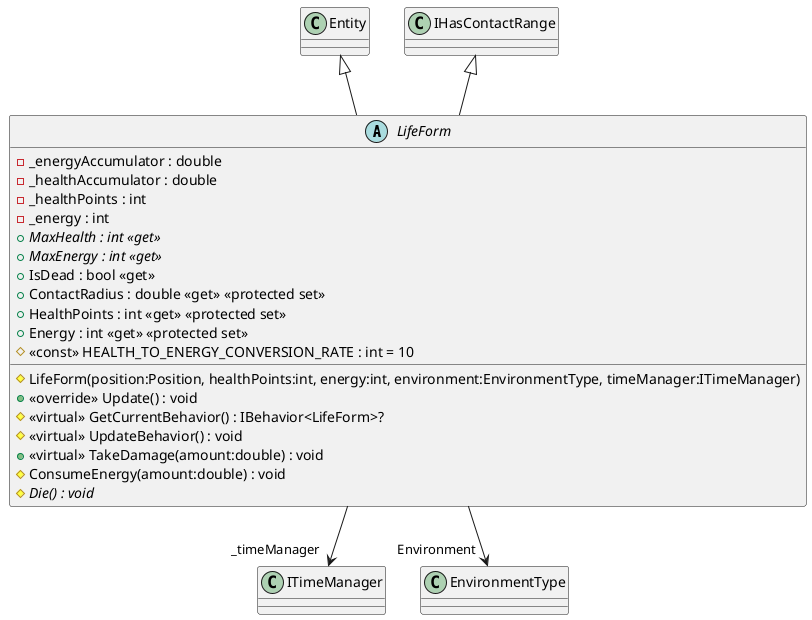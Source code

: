 @startuml
abstract class LifeForm {
    - _energyAccumulator : double
    - _healthAccumulator : double
    - _healthPoints : int
    - _energy : int
    + {abstract} MaxHealth : int <<get>>
    + {abstract} MaxEnergy : int <<get>>
    + IsDead : bool <<get>>
    + ContactRadius : double <<get>> <<protected set>>
    # LifeForm(position:Position, healthPoints:int, energy:int, environment:EnvironmentType, timeManager:ITimeManager)
    + HealthPoints : int <<get>> <<protected set>>
    + Energy : int <<get>> <<protected set>>
    + <<override>> Update() : void
    # <<virtual>> GetCurrentBehavior() : IBehavior<LifeForm>?
    # <<virtual>> UpdateBehavior() : void
    + <<virtual>> TakeDamage(amount:double) : void
    # <<const>> HEALTH_TO_ENERGY_CONVERSION_RATE : int = 10
    # ConsumeEnergy(amount:double) : void
    # {abstract} Die() : void
}
Entity <|-- LifeForm
IHasContactRange <|-- LifeForm
LifeForm --> "_timeManager" ITimeManager
LifeForm --> "Environment" EnvironmentType
@enduml
